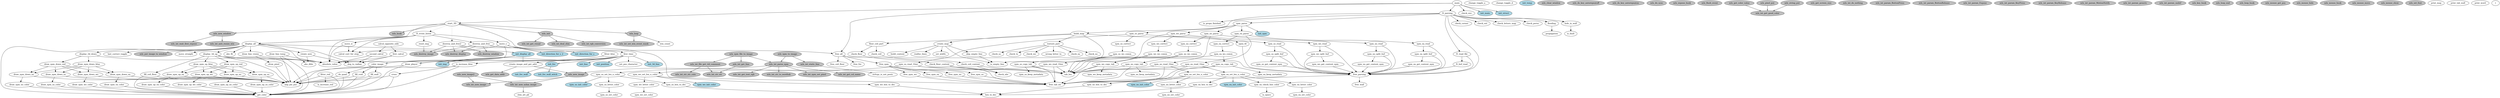 digraph callgraph {
"abs_dble" [];
"abs_flt" [];
"absolute_value" [];
"build_content" [];
"build_map" [];
"calcul_corr_for_step" [];
"calcul_opposite_side" [];
"change_toggle_a" [];
"change_toggle_d" [];
"check_ceil" [];
"check_ceil_content" [];
"check_corner" [];
"check_ea" [];
"check_env" [];
"check_ext" [];
"check_floor" [];
"check_floor_content" [];
"check_letters_map" [];
"check_nbr" [];
"check_no" [];
"check_perso" [];
"check_so" [];
"check_tx" [];
"check_we" [];
"color_image" [];
"create_image_and_get_adrr" [];
"create_map" [];
"cross" [];
"deg_to_radian" [];
"destroy_and_free" [];
"destroy_and_free2" [];
"display_3d_down" [];
"display_3d_up" [];
"display_all" [];
"do_quad" [];
"draw_line_temp" [];
"draw_line_vision" [];
"draw_pixel" [];
"draw_player" [];
"draw_xpm_down_blue" [];
"draw_xpm_down_ea" [];
"draw_xpm_down_no" [];
"draw_xpm_down_red" [];
"draw_xpm_down_so" [];
"draw_xpm_down_we" [];
"draw_xpm_ea_color" [];
"draw_xpm_no_color" [];
"draw_xpm_so_color" [];
"draw_xpm_up_blue" [];
"draw_xpm_up_ea" [];
"draw_xpm_up_ea_color" [];
"draw_xpm_up_no" [];
"draw_xpm_up_no_color" [];
"draw_xpm_up_red" [];
"draw_xpm_up_so" [];
"draw_xpm_up_so_color" [];
"draw_xpm_up_we" [];
"draw_xpm_up_we_color" [];
"draw_xpm_we_color" [];
"fill_ceil_floor" [];
"fill_void" [];
"fill_wall" [];
"first_calcul" [];
"first_time" [];
"fitter_blue" [];
"fitter_red" [];
"flooding" [];
"floor_ceil_part" [];
"free_all" [];
"free_ceil_floor" [];
"free_fov" [];
"free_parsing" [];
"free_tab_str" [];
"free_wall" [];
"free_xpm" [];
"free_xpm_ea" [];
"free_xpm_no" [];
"free_xpm_so" [];
"free_xpm_we" [];
"ft_buf_read" [];
"ft_event_listen" [];
"ft_parsing" [];
"ft_read_file" [];
"get_color" [];
"hex_to_dec" [];
"hole_in_wall" [];
"img_pix_put" [];
"init_3d_line" [ style=filled fontcolor=black fillcolor=lightblue];
"init_direction_for_s" [ style=filled fontcolor=black fillcolor=lightblue];
"init_direction_for_s_2" [ style=filled fontcolor=black fillcolor=lightblue];
"init_display_all" [ style=filled fontcolor=black fillcolor=lightblue];
"init_fov" [ style=filled fontcolor=black fillcolor=lightblue];
"init_fov_wall" [ style=filled fontcolor=black fillcolor=lightblue];
"init_fov_wall_witch" [ style=filled fontcolor=black fillcolor=lightblue];
"init_img" [ style=filled fontcolor=black fillcolor=lightblue];
"init_line" [ style=filled fontcolor=black fillcolor=lightblue];
"init_main" [ style=filled fontcolor=black fillcolor=lightblue];
"init_position" [ style=filled fontcolor=black fillcolor=lightblue];
"init_struct" [ style=filled fontcolor=black fillcolor=lightblue];
"init_temp" [ style=filled fontcolor=black fillcolor=lightblue];
"init_xpm" [ style=filled fontcolor=black fillcolor=lightblue];
"is_empty_line" [];
"is_fault" [];
"is_increase_blue" [];
"is_increase_red" [];
"is_propa_finished" [];
"is_space" [];
"last_correct_toggle" [];
"main" [];
"mlx_clear_window" [ style=filled fontcolor=black fillcolor=gray];
"mlx_destroy_display" [ style=filled fontcolor=black fillcolor=gray];
"mlx_destroy_image" [ style=filled fontcolor=black fillcolor=gray];
"mlx_destroy_window" [ style=filled fontcolor=black fillcolor=gray];
"mlx_do_key_autorepeatoff" [ style=filled fontcolor=black fillcolor=gray];
"mlx_do_key_autorepeaton" [ style=filled fontcolor=black fillcolor=gray];
"mlx_do_sync" [ style=filled fontcolor=black fillcolor=gray];
"mlx_expose_hook" [ style=filled fontcolor=black fillcolor=gray];
"mlx_flush_event" [ style=filled fontcolor=black fillcolor=gray];
"mlx_get_color_value" [ style=filled fontcolor=black fillcolor=gray];
"mlx_get_data_addr" [ style=filled fontcolor=black fillcolor=gray];
"mlx_get_screen_size" [ style=filled fontcolor=black fillcolor=gray];
"mlx_hook" [ style=filled fontcolor=black fillcolor=gray];
"mlx_init" [ style=filled fontcolor=black fillcolor=gray];
"mlx_int_anti_resize_win" [ style=filled fontcolor=black fillcolor=gray];
"mlx_int_deal_shm" [ style=filled fontcolor=black fillcolor=gray];
"mlx_int_do_nothing" [ style=filled fontcolor=black fillcolor=gray];
"mlx_int_file_get_rid_comment" [ style=filled fontcolor=black fillcolor=gray];
"mlx_int_get_col_name" [ style=filled fontcolor=black fillcolor=gray];
"mlx_int_get_good_color" [ style=filled fontcolor=black fillcolor=gray];
"mlx_int_get_line" [ style=filled fontcolor=black fillcolor=gray];
"mlx_int_get_text_rgb" [ style=filled fontcolor=black fillcolor=gray];
"mlx_int_get_visual" [ style=filled fontcolor=black fillcolor=gray];
"mlx_int_new_image" [ style=filled fontcolor=black fillcolor=gray];
"mlx_int_new_xshm_image" [ style=filled fontcolor=black fillcolor=gray];
"mlx_int_param_ButtonPress" [ style=filled fontcolor=black fillcolor=gray];
"mlx_int_param_ButtonRelease" [ style=filled fontcolor=black fillcolor=gray];
"mlx_int_param_Expose" [ style=filled fontcolor=black fillcolor=gray];
"mlx_int_param_KeyPress" [ style=filled fontcolor=black fillcolor=gray];
"mlx_int_param_KeyRelease" [ style=filled fontcolor=black fillcolor=gray];
"mlx_int_param_MotionNotify" [ style=filled fontcolor=black fillcolor=gray];
"mlx_int_param_generic" [ style=filled fontcolor=black fillcolor=gray];
"mlx_int_param_undef" [ style=filled fontcolor=black fillcolor=gray];
"mlx_int_parse_xpm" [ style=filled fontcolor=black fillcolor=gray];
"mlx_int_rgb_conversion" [ style=filled fontcolor=black fillcolor=gray];
"mlx_int_set_win_event_mask" [ style=filled fontcolor=black fillcolor=gray];
"mlx_int_static_line" [ style=filled fontcolor=black fillcolor=gray];
"mlx_int_str_str" [ style=filled fontcolor=black fillcolor=gray];
"mlx_int_str_str_cote" [ style=filled fontcolor=black fillcolor=gray];
"mlx_int_str_to_wordtab" [ style=filled fontcolor=black fillcolor=gray];
"mlx_int_wait_first_expose" [ style=filled fontcolor=black fillcolor=gray];
"mlx_int_xpm_set_pixel" [ style=filled fontcolor=black fillcolor=gray];
"mlx_key_hook" [ style=filled fontcolor=black fillcolor=gray];
"mlx_loop" [ style=filled fontcolor=black fillcolor=gray];
"mlx_loop_end" [ style=filled fontcolor=black fillcolor=gray];
"mlx_loop_hook" [ style=filled fontcolor=black fillcolor=gray];
"mlx_mouse_get_pos" [ style=filled fontcolor=black fillcolor=gray];
"mlx_mouse_hide" [ style=filled fontcolor=black fillcolor=gray];
"mlx_mouse_hook" [ style=filled fontcolor=black fillcolor=gray];
"mlx_mouse_move" [ style=filled fontcolor=black fillcolor=gray];
"mlx_mouse_show" [ style=filled fontcolor=black fillcolor=gray];
"mlx_new_image" [ style=filled fontcolor=black fillcolor=gray];
"mlx_new_image2" [ style=filled fontcolor=black fillcolor=gray];
"mlx_new_window" [ style=filled fontcolor=black fillcolor=gray];
"mlx_pixel_put" [ style=filled fontcolor=black fillcolor=gray];
"mlx_put_image_to_window" [ style=filled fontcolor=black fillcolor=gray];
"mlx_set_font" [ style=filled fontcolor=black fillcolor=gray];
"mlx_string_put" [ style=filled fontcolor=black fillcolor=gray];
"mlx_xpm_file_to_image" [ style=filled fontcolor=black fillcolor=gray];
"mlx_xpm_to_image" [ style=filled fontcolor=black fillcolor=gray];
"move_s" [];
"move_straight" [];
"move_w" [];
"open_fd" [];
"print_map" [];
"print_tab_wall" [];
"print_word" [];
"propagation" [];
"realloc_lines" [];
"reset_img" [];
"rotate_new" [];
"second_calcul" [];
"set_pos_character" [];
"set_width" [];
"shm_att_pb" [];
"skip_empty_line" [];
"start_3D" [];
"strlcpy_is_not_posix" [];
"t" [];
"tab_len" [];
"texture_part" [];
"win_count" [];
"wrong_letter_tx" [];
"xpm_ea_check_line_color" [];
"xpm_ea_copy_tab" [];
"xpm_ea_correct" [];
"xpm_ea_get_content_xpm" [];
"xpm_ea_hex_to_dec" [];
"xpm_ea_init_color" [ style=filled fontcolor=black fillcolor=lightblue];
"xpm_ea_keep_metadata" [];
"xpm_ea_letter_color" [];
"xpm_ea_parse" [];
"xpm_ea_read" [];
"xpm_ea_read_1line" [];
"xpm_ea_set_color" [];
"xpm_ea_set_len_n_color" [];
"xpm_ea_split_buf" [];
"xpm_ea_wo_comm" [];
"xpm_no_copy_tab" [];
"xpm_no_correct" [];
"xpm_no_get_content_xpm" [];
"xpm_no_hex_to_dec" [];
"xpm_no_init_color" [ style=filled fontcolor=black fillcolor=lightblue];
"xpm_no_keep_metadata" [];
"xpm_no_letter_color" [];
"xpm_no_parse" [];
"xpm_no_read" [];
"xpm_no_read_1line" [];
"xpm_no_set_color" [];
"xpm_no_set_len_n_color" [];
"xpm_no_split_buf" [];
"xpm_no_wo_comm" [];
"xpm_parse" [];
"xpm_so_copy_tab" [];
"xpm_so_correct" [];
"xpm_so_get_content_xpm" [];
"xpm_so_hex_to_dec" [];
"xpm_so_init_color" [ style=filled fontcolor=black fillcolor=lightblue];
"xpm_so_keep_metadata" [];
"xpm_so_letter_color" [];
"xpm_so_parse" [];
"xpm_so_read" [];
"xpm_so_read_1line" [];
"xpm_so_set_color" [];
"xpm_so_set_len_n_color" [];
"xpm_so_split_buf" [];
"xpm_so_wo_comm" [];
"xpm_we_copy_tab" [];
"xpm_we_correct" [];
"xpm_we_get_content_xpm" [];
"xpm_we_hex_to_dec" [];
"xpm_we_init_color" [ style=filled fontcolor=black fillcolor=lightblue];
"xpm_we_keep_metadata" [];
"xpm_we_letter_color" [];
"xpm_we_parse" [];
"xpm_we_read" [];
"xpm_we_read_1line" [];
"xpm_we_set_color" [];
"xpm_we_set_len_n_color" [];
"xpm_we_split_buf" [];
"xpm_we_wo_comm" [];
"build_map" -> "create_map" [style=solid];
"build_map" -> "floor_ceil_part" [style=solid];
"build_map" -> "is_empty_line" [style=solid];
"build_map" -> "open_fd" [style=solid];
"build_map" -> "texture_part" [style=solid];
"calcul_opposite_side" -> "first_calcul" [style=solid];
"calcul_opposite_side" -> "second_calcul" [style=solid];
"check_ceil" -> "check_ceil_content" [style=solid];
"check_ceil_content" -> "check_nbr" [style=solid];
"check_ceil_content" -> "tab_len" [style=solid];
"check_floor" -> "check_floor_content" [style=solid];
"check_floor_content" -> "check_nbr" [style=solid];
"check_floor_content" -> "tab_len" [style=solid];
"color_image" -> "do_quad" [style=solid];
"color_image" -> "fill_void" [style=solid];
"color_image" -> "fill_wall" [style=solid];
"create_image_and_get_adrr" -> "mlx_get_data_addr" [style=solid style=filled fontcolor=black fillcolor=gray];
"create_image_and_get_adrr" -> "mlx_new_image" [style=solid style=filled fontcolor=black fillcolor=gray];
"create_map" -> "build_content" [style=solid];
"create_map" -> "is_empty_line" [style=solid];
"create_map" -> "realloc_lines" [style=solid];
"create_map" -> "set_width" [style=solid];
"create_map" -> "skip_empty_line" [style=solid];
"cross" -> "get_color" [style=solid];
"cross" -> "img_pix_put" [style=solid];
"destroy_and_free" -> "free_all" [style=solid];
"destroy_and_free" -> "mlx_destroy_display" [style=solid style=filled fontcolor=black fillcolor=gray];
"destroy_and_free" -> "mlx_destroy_image" [style=solid style=filled fontcolor=black fillcolor=gray];
"destroy_and_free" -> "mlx_destroy_window" [style=solid style=filled fontcolor=black fillcolor=gray];
"destroy_and_free2" -> "free_tab_str" [style=solid];
"destroy_and_free2" -> "mlx_destroy_display" [style=solid style=filled fontcolor=black fillcolor=gray];
"destroy_and_free2" -> "mlx_destroy_image" [style=solid style=filled fontcolor=black fillcolor=gray];
"destroy_and_free2" -> "mlx_destroy_window" [style=solid style=filled fontcolor=black fillcolor=gray];
"display_3d_down" -> "absolute_value" [style=solid];
"display_3d_down" -> "draw_xpm_down_blue" [style=solid];
"display_3d_down" -> "draw_xpm_down_red" [style=solid];
"display_3d_up" -> "absolute_value" [style=solid];
"display_3d_up" -> "draw_xpm_up_blue" [style=solid];
"display_3d_up" -> "draw_xpm_up_red" [style=solid];
"display_3d_up" -> "fill_ceil_floor" [style=solid];
"display_3d_up" -> "get_color" [style=solid];
"display_3d_up" -> "img_pix_put" [style=solid];
"display_all" -> "abs_dble" [style=solid];
"display_all" -> "abs_flt" [style=solid];
"display_all" -> "deg_to_radian" [style=solid];
"display_all" -> "display_3d_down" [style=solid];
"display_all" -> "display_3d_up" [style=solid];
"display_all" -> "draw_line_vision" [style=solid];
"display_all" -> "get_color" [style=solid];
"display_all" -> "init_display_all" [style=solid style=filled fontcolor=black fillcolor=lightblue];
"display_all" -> "last_correct_toggle" [style=solid];
"display_all" -> "mlx_put_image_to_window" [style=solid style=filled fontcolor=black fillcolor=gray];
"display_all" -> "move_straight" [style=solid];
"display_all" -> "rotate_new" [style=solid];
"do_quad" -> "get_color" [style=solid];
"do_quad" -> "img_pix_put" [style=solid];
"draw_line_temp" -> "absolute_value" [style=solid];
"draw_line_temp" -> "get_color" [style=solid];
"draw_line_temp" -> "img_pix_put" [style=solid];
"draw_line_vision" -> "absolute_value" [style=solid];
"draw_line_vision" -> "draw_pixel" [style=solid];
"draw_pixel" -> "img_pix_put" [style=solid];
"draw_player" -> "get_color" [style=solid];
"draw_player" -> "img_pix_put" [style=solid];
"draw_xpm_down_blue" -> "draw_xpm_down_ea" [style=solid];
"draw_xpm_down_blue" -> "draw_xpm_down_no" [style=solid];
"draw_xpm_down_blue" -> "draw_xpm_down_so" [style=solid];
"draw_xpm_down_blue" -> "draw_xpm_down_we" [style=solid];
"draw_xpm_down_ea" -> "draw_xpm_ea_color" [style=solid];
"draw_xpm_down_ea" -> "img_pix_put" [style=solid];
"draw_xpm_down_no" -> "draw_xpm_no_color" [style=solid];
"draw_xpm_down_no" -> "img_pix_put" [style=solid];
"draw_xpm_down_red" -> "draw_xpm_down_ea" [style=solid];
"draw_xpm_down_red" -> "draw_xpm_down_no" [style=solid];
"draw_xpm_down_red" -> "draw_xpm_down_so" [style=solid];
"draw_xpm_down_red" -> "draw_xpm_down_we" [style=solid];
"draw_xpm_down_so" -> "draw_xpm_so_color" [style=solid];
"draw_xpm_down_so" -> "img_pix_put" [style=solid];
"draw_xpm_down_we" -> "draw_xpm_we_color" [style=solid];
"draw_xpm_down_we" -> "img_pix_put" [style=solid];
"draw_xpm_ea_color" -> "get_color" [style=solid];
"draw_xpm_no_color" -> "get_color" [style=solid];
"draw_xpm_so_color" -> "get_color" [style=solid];
"draw_xpm_up_blue" -> "draw_xpm_up_ea" [style=solid];
"draw_xpm_up_blue" -> "draw_xpm_up_no" [style=solid];
"draw_xpm_up_blue" -> "draw_xpm_up_so" [style=solid];
"draw_xpm_up_blue" -> "draw_xpm_up_we" [style=solid];
"draw_xpm_up_ea" -> "draw_xpm_up_ea_color" [style=solid];
"draw_xpm_up_ea" -> "img_pix_put" [style=solid];
"draw_xpm_up_ea_color" -> "get_color" [style=solid];
"draw_xpm_up_no" -> "draw_xpm_up_no_color" [style=solid];
"draw_xpm_up_no" -> "img_pix_put" [style=solid];
"draw_xpm_up_no_color" -> "get_color" [style=solid];
"draw_xpm_up_red" -> "draw_xpm_up_ea" [style=solid];
"draw_xpm_up_red" -> "draw_xpm_up_no" [style=solid];
"draw_xpm_up_red" -> "draw_xpm_up_so" [style=solid];
"draw_xpm_up_red" -> "draw_xpm_up_we" [style=solid];
"draw_xpm_up_so" -> "draw_xpm_up_so_color" [style=solid];
"draw_xpm_up_so" -> "img_pix_put" [style=solid];
"draw_xpm_up_so_color" -> "get_color" [style=solid];
"draw_xpm_up_we" -> "draw_xpm_up_we_color" [style=solid];
"draw_xpm_up_we" -> "img_pix_put" [style=solid];
"draw_xpm_up_we_color" -> "get_color" [style=solid];
"draw_xpm_we_color" -> "get_color" [style=solid];
"fill_ceil_floor" -> "get_color" [style=solid];
"fill_ceil_floor" -> "img_pix_put" [style=solid];
"fill_void" -> "get_color" [style=solid];
"fill_void" -> "img_pix_put" [style=solid];
"fill_wall" -> "get_color" [style=solid];
"fill_wall" -> "img_pix_put" [style=solid];
"first_calcul" -> "absolute_value" [style=solid];
"first_calcul" -> "deg_to_radian" [style=solid];
"first_time" -> "color_image" [style=solid];
"first_time" -> "create_image_and_get_adrr" [style=solid];
"first_time" -> "draw_player" [style=solid];
"first_time" -> "init_3d_line" [style=solid style=filled fontcolor=black fillcolor=lightblue];
"first_time" -> "init_fov" [style=solid style=filled fontcolor=black fillcolor=lightblue];
"first_time" -> "init_img" [style=solid style=filled fontcolor=black fillcolor=lightblue];
"first_time" -> "init_line" [style=solid style=filled fontcolor=black fillcolor=lightblue];
"first_time" -> "init_position" [style=solid style=filled fontcolor=black fillcolor=lightblue];
"first_time" -> "set_pos_character" [style=solid];
"fitter_blue" -> "is_increase_blue" [style=solid];
"fitter_red" -> "get_color" [style=solid];
"fitter_red" -> "img_pix_put" [style=solid];
"fitter_red" -> "is_increase_red" [style=solid];
"flooding" -> "propagation" [style=solid];
"floor_ceil_part" -> "check_ceil" [style=solid];
"floor_ceil_part" -> "check_floor" [style=solid];
"free_all" -> "free_ceil_floor" [style=solid];
"free_all" -> "free_fov" [style=solid];
"free_all" -> "free_parsing" [style=solid];
"free_all" -> "free_xpm" [style=solid];
"free_parsing" -> "free_tab_str" [style=solid];
"free_parsing" -> "free_wall" [style=solid];
"free_xpm" -> "free_xpm_ea" [style=solid];
"free_xpm" -> "free_xpm_no" [style=solid];
"free_xpm" -> "free_xpm_so" [style=solid];
"free_xpm" -> "free_xpm_we" [style=solid];
"free_xpm_ea" -> "free_tab_str" [style=solid];
"free_xpm_no" -> "free_tab_str" [style=solid];
"free_xpm_so" -> "free_tab_str" [style=solid];
"free_xpm_we" -> "free_tab_str" [style=solid];
"ft_buf_read" -> "free_parsing" [style=solid];
"ft_event_listen" -> "absolute_value" [style=solid];
"ft_event_listen" -> "calcul_corr_for_step" [style=solid];
"ft_event_listen" -> "destroy_and_free" [style=solid];
"ft_event_listen" -> "display_all" [style=solid];
"ft_event_listen" -> "move_s" [style=solid];
"ft_event_listen" -> "move_w" [style=solid];
"ft_event_listen" -> "reset_img" [style=solid];
"ft_parsing" -> "build_map" [style=solid];
"ft_parsing" -> "check_corner" [style=solid];
"ft_parsing" -> "check_ext" [style=solid];
"ft_parsing" -> "check_letters_map" [style=solid];
"ft_parsing" -> "check_perso" [style=solid];
"ft_parsing" -> "flooding" [style=solid];
"ft_parsing" -> "free_parsing" [style=solid];
"ft_parsing" -> "ft_read_file" [style=solid];
"ft_parsing" -> "hole_in_wall" [style=solid];
"ft_parsing" -> "is_propa_finished" [style=solid];
"ft_parsing" -> "xpm_parse" [style=solid];
"ft_read_file" -> "free_parsing" [style=solid];
"ft_read_file" -> "ft_buf_read" [style=solid];
"hole_in_wall" -> "is_fault" [style=solid];
"init_display_all" -> "color_image" [style=solid style=filled fontcolor=black fillcolor=lightblue];
"init_display_all" -> "create_image_and_get_adrr" [style=solid style=filled fontcolor=black fillcolor=lightblue];
"init_display_all" -> "draw_player" [style=solid style=filled fontcolor=black fillcolor=lightblue];
"init_display_all" -> "init_img" [style=solid style=filled fontcolor=black fillcolor=lightblue];
"init_fov" -> "init_fov_wall" [style=solid style=filled fontcolor=black fillcolor=lightblue];
"init_fov" -> "init_fov_wall_witch" [style=solid style=filled fontcolor=black fillcolor=lightblue];
"is_increase_blue" -> "cross" [style=solid];
"is_increase_blue" -> "get_color" [style=solid];
"is_increase_blue" -> "img_pix_put" [style=solid];
"main" -> "check_env" [style=solid];
"main" -> "free_all" [style=solid];
"main" -> "ft_parsing" [style=solid];
"main" -> "init_main" [style=solid style=filled fontcolor=black fillcolor=lightblue];
"main" -> "init_struct" [style=solid style=filled fontcolor=black fillcolor=lightblue];
"main" -> "start_3D" [style=solid];
"mlx_get_color_value" -> "mlx_int_get_good_color" [style=solid style=filled fontcolor=black fillcolor=gray];
"mlx_init" -> "mlx_int_deal_shm" [style=solid style=filled fontcolor=black fillcolor=gray];
"mlx_init" -> "mlx_int_get_visual" [style=solid style=filled fontcolor=black fillcolor=gray];
"mlx_init" -> "mlx_int_rgb_conversion" [style=solid style=filled fontcolor=black fillcolor=gray];
"mlx_int_file_get_rid_comment" -> "mlx_int_str_str" [style=solid style=filled fontcolor=black fillcolor=gray];
"mlx_int_file_get_rid_comment" -> "mlx_int_str_str_cote" [style=solid style=filled fontcolor=black fillcolor=gray];
"mlx_int_get_line" -> "mlx_int_str_str" [style=solid style=filled fontcolor=black fillcolor=gray];
"mlx_int_new_xshm_image" -> "shm_att_pb" [style=dotted style=filled fontcolor=black fillcolor=gray];
"mlx_int_parse_xpm" -> "mlx_int_get_col_name" [style=solid style=filled fontcolor=black fillcolor=gray];
"mlx_int_parse_xpm" -> "mlx_int_get_text_rgb" [style=solid style=filled fontcolor=black fillcolor=gray];
"mlx_int_parse_xpm" -> "mlx_int_str_to_wordtab" [style=solid style=filled fontcolor=black fillcolor=gray];
"mlx_int_parse_xpm" -> "mlx_int_xpm_set_pixel" [style=solid style=filled fontcolor=black fillcolor=gray];
"mlx_int_parse_xpm" -> "mlx_new_image" [style=solid style=filled fontcolor=black fillcolor=gray];
"mlx_int_static_line" -> "strlcpy_is_not_posix" [style=solid style=filled fontcolor=black fillcolor=gray];
"mlx_loop" -> "mlx_int_set_win_event_mask" [style=solid style=filled fontcolor=black fillcolor=gray];
"mlx_loop" -> "win_count" [style=solid style=filled fontcolor=black fillcolor=gray];
"mlx_new_image" -> "mlx_int_new_image" [style=solid style=filled fontcolor=black fillcolor=gray];
"mlx_new_image" -> "mlx_int_new_xshm_image" [style=solid style=filled fontcolor=black fillcolor=gray];
"mlx_new_image2" -> "mlx_int_new_image" [style=solid style=filled fontcolor=black fillcolor=gray];
"mlx_new_image2" -> "mlx_int_new_xshm_image" [style=solid style=filled fontcolor=black fillcolor=gray];
"mlx_new_window" -> "mlx_int_anti_resize_win" [style=solid style=filled fontcolor=black fillcolor=gray];
"mlx_new_window" -> "mlx_int_wait_first_expose" [style=solid style=filled fontcolor=black fillcolor=gray];
"mlx_pixel_put" -> "mlx_int_get_good_color" [style=solid style=filled fontcolor=black fillcolor=gray];
"mlx_string_put" -> "mlx_int_get_good_color" [style=solid style=filled fontcolor=black fillcolor=gray];
"mlx_xpm_file_to_image" -> "mlx_int_file_get_rid_comment" [style=solid style=filled fontcolor=black fillcolor=gray];
"mlx_xpm_file_to_image" -> "mlx_int_get_line" [style=dotted style=filled fontcolor=black fillcolor=gray];
"mlx_xpm_file_to_image" -> "mlx_int_parse_xpm" [style=solid style=filled fontcolor=black fillcolor=gray];
"mlx_xpm_to_image" -> "mlx_int_parse_xpm" [style=solid style=filled fontcolor=black fillcolor=gray];
"mlx_xpm_to_image" -> "mlx_int_static_line" [style=dotted style=filled fontcolor=black fillcolor=gray];
"move_s" -> "absolute_value" [style=solid];
"move_s" -> "calcul_corr_for_step" [style=solid];
"move_s" -> "init_direction_for_s" [style=solid style=filled fontcolor=black fillcolor=lightblue];
"move_s" -> "init_direction_for_s_2" [style=solid style=filled fontcolor=black fillcolor=lightblue];
"move_w" -> "absolute_value" [style=solid];
"move_w" -> "calcul_corr_for_step" [style=solid];
"open_fd" -> "free_parsing" [style=solid];
"reset_img" -> "mlx_destroy_image" [style=solid style=filled fontcolor=black fillcolor=gray];
"rotate_new" -> "abs_dble" [style=solid];
"rotate_new" -> "deg_to_radian" [style=solid];
"second_calcul" -> "absolute_value" [style=solid];
"second_calcul" -> "deg_to_radian" [style=solid];
"skip_empty_line" -> "is_empty_line" [style=solid];
"start_3D" -> "destroy_and_free2" [style=dotted];
"start_3D" -> "display_all" [style=solid];
"start_3D" -> "first_time" [style=solid];
"start_3D" -> "ft_event_listen" [style=dotted];
"start_3D" -> "mlx_hook" [style=solid style=filled fontcolor=black fillcolor=gray];
"start_3D" -> "mlx_init" [style=solid style=filled fontcolor=black fillcolor=gray];
"start_3D" -> "mlx_loop" [style=solid style=filled fontcolor=black fillcolor=gray];
"start_3D" -> "mlx_new_window" [style=solid style=filled fontcolor=black fillcolor=gray];
"texture_part" -> "check_ea" [style=solid];
"texture_part" -> "check_no" [style=solid];
"texture_part" -> "check_so" [style=solid];
"texture_part" -> "check_tx" [style=solid];
"texture_part" -> "check_we" [style=solid];
"texture_part" -> "wrong_letter_tx" [style=solid];
"xpm_ea_check_line_color" -> "is_space" [style=solid];
"xpm_ea_copy_tab" -> "free_tab_str" [style=solid];
"xpm_ea_copy_tab" -> "tab_len" [style=solid];
"xpm_ea_copy_tab" -> "xpm_ea_keep_metadata" [style=solid];
"xpm_ea_correct" -> "xpm_ea_wo_comm" [style=solid];
"xpm_ea_get_content_xpm" -> "free_parsing" [style=solid];
"xpm_ea_hex_to_dec" -> "hex_to_dec" [style=solid];
"xpm_ea_letter_color" -> "xpm_ea_set_color" [style=solid];
"xpm_ea_parse" -> "xpm_ea_correct" [style=solid];
"xpm_ea_parse" -> "xpm_ea_read" [style=solid];
"xpm_ea_parse" -> "xpm_ea_read_1line" [style=solid];
"xpm_ea_read" -> "free_parsing" [style=solid];
"xpm_ea_read" -> "xpm_ea_split_buf" [style=solid];
"xpm_ea_read_1line" -> "free_tab_str" [style=solid];
"xpm_ea_read_1line" -> "tab_len" [style=solid];
"xpm_ea_read_1line" -> "xpm_ea_set_len_n_color" [style=solid];
"xpm_ea_set_len_n_color" -> "xpm_ea_check_line_color" [style=solid];
"xpm_ea_set_len_n_color" -> "xpm_ea_hex_to_dec" [style=solid];
"xpm_ea_set_len_n_color" -> "xpm_ea_init_color" [style=solid style=filled fontcolor=black fillcolor=lightblue];
"xpm_ea_set_len_n_color" -> "xpm_ea_letter_color" [style=solid];
"xpm_ea_split_buf" -> "free_parsing" [style=solid];
"xpm_ea_split_buf" -> "xpm_ea_get_content_xpm" [style=solid];
"xpm_ea_wo_comm" -> "tab_len" [style=solid];
"xpm_ea_wo_comm" -> "xpm_ea_copy_tab" [style=solid];
"xpm_no_copy_tab" -> "free_tab_str" [style=solid];
"xpm_no_copy_tab" -> "tab_len" [style=solid];
"xpm_no_copy_tab" -> "xpm_no_keep_metadata" [style=solid];
"xpm_no_correct" -> "xpm_no_wo_comm" [style=solid];
"xpm_no_get_content_xpm" -> "free_parsing" [style=solid];
"xpm_no_hex_to_dec" -> "hex_to_dec" [style=solid];
"xpm_no_letter_color" -> "xpm_no_set_color" [style=solid];
"xpm_no_parse" -> "xpm_no_correct" [style=solid];
"xpm_no_parse" -> "xpm_no_read" [style=solid];
"xpm_no_parse" -> "xpm_no_read_1line" [style=solid];
"xpm_no_read" -> "free_parsing" [style=solid];
"xpm_no_read" -> "xpm_no_split_buf" [style=solid];
"xpm_no_read_1line" -> "free_tab_str" [style=solid];
"xpm_no_read_1line" -> "tab_len" [style=solid];
"xpm_no_read_1line" -> "xpm_no_set_len_n_color" [style=solid];
"xpm_no_set_len_n_color" -> "xpm_no_hex_to_dec" [style=solid];
"xpm_no_set_len_n_color" -> "xpm_no_init_color" [style=solid style=filled fontcolor=black fillcolor=lightblue];
"xpm_no_set_len_n_color" -> "xpm_no_letter_color" [style=solid];
"xpm_no_split_buf" -> "free_parsing" [style=solid];
"xpm_no_split_buf" -> "xpm_no_get_content_xpm" [style=solid];
"xpm_no_wo_comm" -> "tab_len" [style=solid];
"xpm_no_wo_comm" -> "xpm_no_copy_tab" [style=solid];
"xpm_parse" -> "init_xpm" [style=solid style=filled fontcolor=black fillcolor=lightblue];
"xpm_parse" -> "xpm_ea_parse" [style=solid];
"xpm_parse" -> "xpm_no_parse" [style=solid];
"xpm_parse" -> "xpm_so_parse" [style=solid];
"xpm_parse" -> "xpm_we_parse" [style=solid];
"xpm_so_copy_tab" -> "free_tab_str" [style=solid];
"xpm_so_copy_tab" -> "tab_len" [style=solid];
"xpm_so_copy_tab" -> "xpm_so_keep_metadata" [style=solid];
"xpm_so_correct" -> "xpm_so_wo_comm" [style=solid];
"xpm_so_get_content_xpm" -> "free_parsing" [style=solid];
"xpm_so_hex_to_dec" -> "hex_to_dec" [style=solid];
"xpm_so_letter_color" -> "xpm_so_set_color" [style=solid];
"xpm_so_parse" -> "xpm_so_correct" [style=solid];
"xpm_so_parse" -> "xpm_so_read" [style=solid];
"xpm_so_parse" -> "xpm_so_read_1line" [style=solid];
"xpm_so_read" -> "free_parsing" [style=solid];
"xpm_so_read" -> "xpm_so_split_buf" [style=solid];
"xpm_so_read_1line" -> "free_tab_str" [style=solid];
"xpm_so_read_1line" -> "tab_len" [style=solid];
"xpm_so_read_1line" -> "xpm_so_set_len_n_color" [style=solid];
"xpm_so_set_len_n_color" -> "xpm_so_hex_to_dec" [style=solid];
"xpm_so_set_len_n_color" -> "xpm_so_init_color" [style=solid style=filled fontcolor=black fillcolor=lightblue];
"xpm_so_set_len_n_color" -> "xpm_so_letter_color" [style=solid];
"xpm_so_split_buf" -> "free_parsing" [style=solid];
"xpm_so_split_buf" -> "xpm_so_get_content_xpm" [style=solid];
"xpm_so_wo_comm" -> "tab_len" [style=solid];
"xpm_so_wo_comm" -> "xpm_so_copy_tab" [style=solid];
"xpm_we_copy_tab" -> "free_tab_str" [style=solid];
"xpm_we_copy_tab" -> "tab_len" [style=solid];
"xpm_we_copy_tab" -> "xpm_we_keep_metadata" [style=solid];
"xpm_we_correct" -> "xpm_we_wo_comm" [style=solid];
"xpm_we_get_content_xpm" -> "free_parsing" [style=solid];
"xpm_we_hex_to_dec" -> "hex_to_dec" [style=solid];
"xpm_we_letter_color" -> "xpm_we_set_color" [style=solid];
"xpm_we_parse" -> "xpm_we_correct" [style=solid];
"xpm_we_parse" -> "xpm_we_read" [style=solid];
"xpm_we_parse" -> "xpm_we_read_1line" [style=solid];
"xpm_we_read" -> "free_parsing" [style=solid];
"xpm_we_read" -> "xpm_we_split_buf" [style=solid];
"xpm_we_read_1line" -> "free_tab_str" [style=solid];
"xpm_we_read_1line" -> "tab_len" [style=solid];
"xpm_we_read_1line" -> "xpm_we_set_len_n_color" [style=solid];
"xpm_we_set_len_n_color" -> "xpm_we_hex_to_dec" [style=solid];
"xpm_we_set_len_n_color" -> "xpm_we_init_color" [style=solid style=filled fontcolor=black fillcolor=lightblue];
"xpm_we_set_len_n_color" -> "xpm_we_letter_color" [style=solid];
"xpm_we_split_buf" -> "free_parsing" [style=solid];
"xpm_we_split_buf" -> "xpm_we_get_content_xpm" [style=solid];
"xpm_we_wo_comm" -> "tab_len" [style=solid];
"xpm_we_wo_comm" -> "xpm_we_copy_tab" [style=solid];
}
